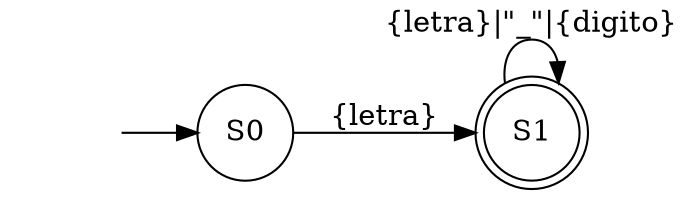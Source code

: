 digraph automata {
rankdir=LR
ini [shape="none" label=""]
S0[shape="circle"];
S1[shape="doublecircle"];

ini->S0;
S0->S1[label="{letra}"];
S1->S1[label="{letra}|\"_\"|{digito}"]
}